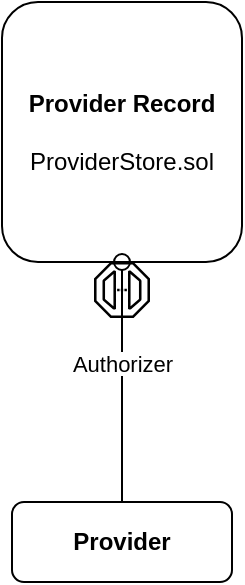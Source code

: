 <mxfile version="16.2.4" type="github">
  <diagram id="Vvutmy3dNaSM0Lm1iPfc" name="Page-1">
    <mxGraphModel dx="868" dy="450" grid="1" gridSize="10" guides="1" tooltips="1" connect="1" arrows="1" fold="1" page="1" pageScale="1" pageWidth="827" pageHeight="1169" math="0" shadow="0">
      <root>
        <mxCell id="0" />
        <mxCell id="1" parent="0" />
        <mxCell id="QS_XNBw1Wf9equ_Zfux--1" value="&lt;b&gt;Provider&lt;/b&gt;" style="rounded=1;whiteSpace=wrap;html=1;" vertex="1" parent="1">
          <mxGeometry x="385" y="340" width="110" height="40" as="geometry" />
        </mxCell>
        <mxCell id="QS_XNBw1Wf9equ_Zfux--2" value="&lt;b&gt;Provider Record&lt;/b&gt;&lt;br&gt;&lt;br&gt;ProviderStore.sol" style="rounded=1;whiteSpace=wrap;html=1;" vertex="1" parent="1">
          <mxGeometry x="380" y="90" width="120" height="130" as="geometry" />
        </mxCell>
        <mxCell id="QS_XNBw1Wf9equ_Zfux--6" value="&lt;span style=&quot;background-color: rgb(255 , 255 , 255)&quot;&gt;Authorizer&lt;/span&gt;" style="html=1;verticalAlign=bottom;labelBackgroundColor=none;endArrow=oval;endFill=0;endSize=8;rounded=0;entryX=0.5;entryY=1;entryDx=0;entryDy=0;" edge="1" parent="1" source="QS_XNBw1Wf9equ_Zfux--1" target="QS_XNBw1Wf9equ_Zfux--2">
          <mxGeometry width="160" relative="1" as="geometry">
            <mxPoint x="450" y="340" as="sourcePoint" />
            <mxPoint x="510" y="209" as="targetPoint" />
          </mxGeometry>
        </mxCell>
        <mxCell id="QS_XNBw1Wf9equ_Zfux--8" value="" style="sketch=0;outlineConnect=0;fontColor=#232F3E;gradientColor=none;fillColor=#000000;strokeColor=none;dashed=0;verticalLabelPosition=bottom;verticalAlign=top;align=center;html=1;fontSize=12;fontStyle=0;aspect=fixed;pointerEvents=1;shape=mxgraph.aws4.endpoint;" vertex="1" parent="1">
          <mxGeometry x="426" y="220" width="28" height="28" as="geometry" />
        </mxCell>
      </root>
    </mxGraphModel>
  </diagram>
</mxfile>
